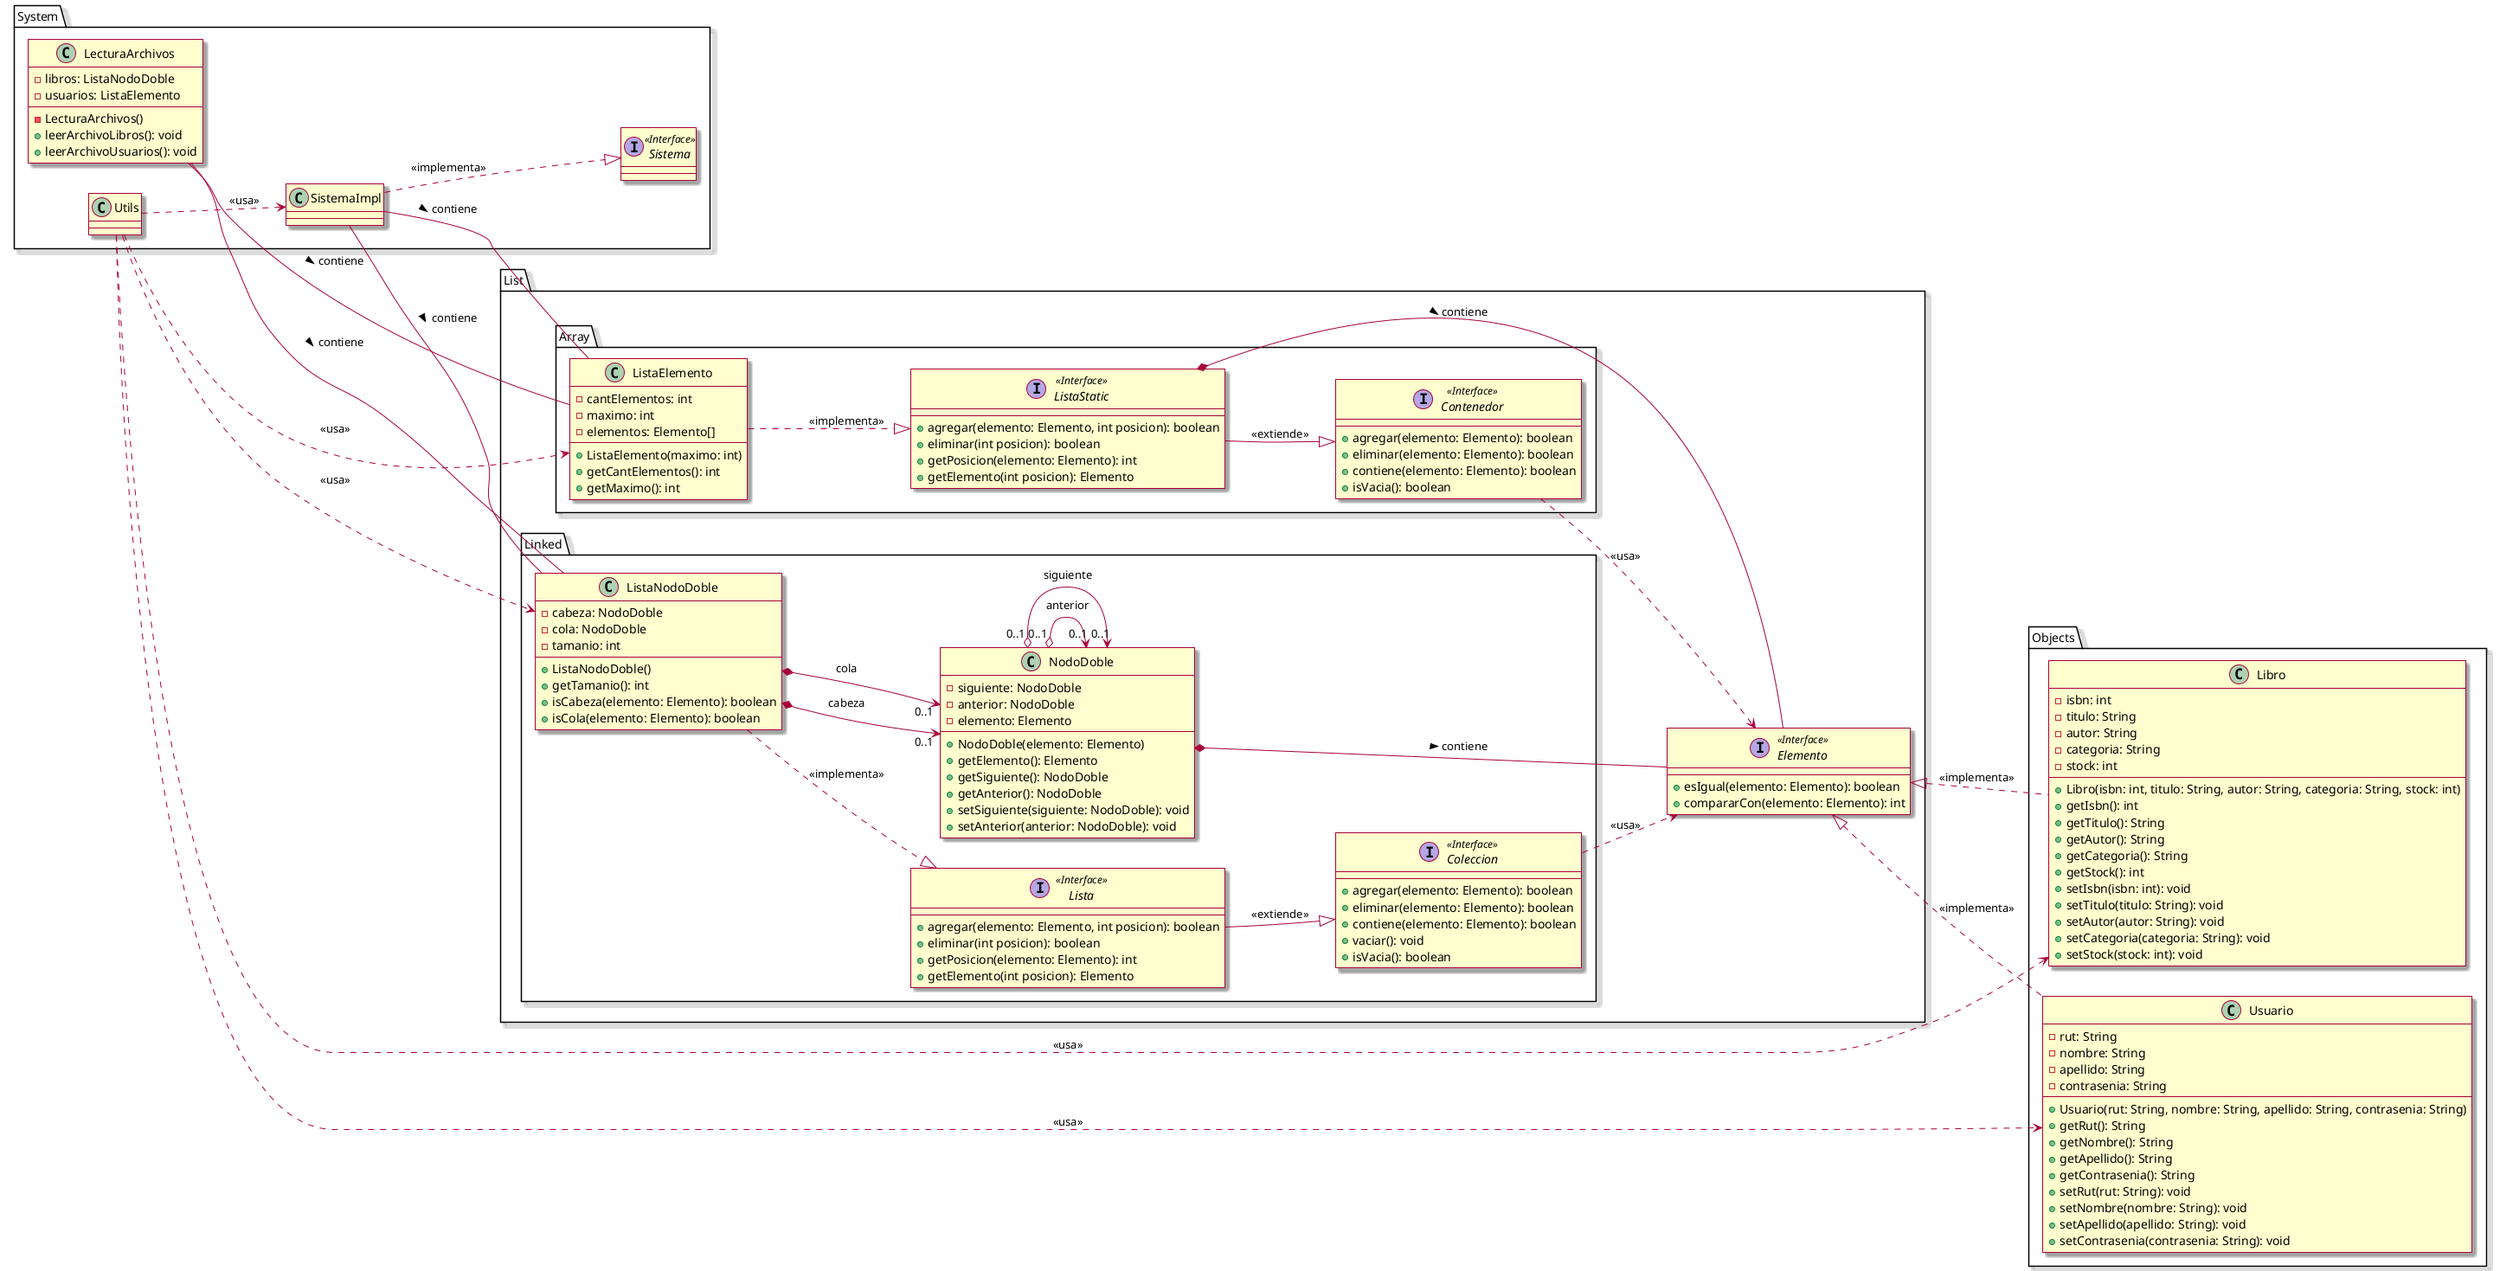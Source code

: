 @startuml
left to right direction
skin rose

package List{
    package Array{
        interface Contenedor <<Interface>>{
            +agregar(elemento: Elemento): boolean
            +eliminar(elemento: Elemento): boolean
            +contiene(elemento: Elemento): boolean
            +isVacia(): boolean
        }

        interface ListaStatic <<Interface>>{
            +agregar(elemento: Elemento, int posicion): boolean
            +eliminar(int posicion): boolean
            +getPosicion(elemento: Elemento): int
            +getElemento(int posicion): Elemento
        }

        Class ListaElemento{
            -cantElementos: int
            -maximo: int
            -elementos: Elemento[]

            +ListaElemento(maximo: int)
            +getCantElementos(): int
            +getMaximo(): int
        }
    }

    package Linked{
        interface Coleccion <<Interface>>{
            +agregar(elemento: Elemento): boolean
            +eliminar(elemento: Elemento): boolean
            +contiene(elemento: Elemento): boolean
            +vaciar(): void
            +isVacia(): boolean
        }

        interface Lista <<Interface>>{
            +agregar(elemento: Elemento, int posicion): boolean
            +eliminar(int posicion): boolean
            +getPosicion(elemento: Elemento): int
            +getElemento(int posicion): Elemento
        }

        Class NodoDoble{
            -siguiente: NodoDoble
            -anterior: NodoDoble
            -elemento: Elemento

            +NodoDoble(elemento: Elemento)
            +getElemento(): Elemento
            +getSiguiente(): NodoDoble
            +getAnterior(): NodoDoble
            +setSiguiente(siguiente: NodoDoble): void
            +setAnterior(anterior: NodoDoble): void
        }

        Class ListaNodoDoble{
            -cabeza: NodoDoble
            -cola: NodoDoble
            -tamanio: int

            +ListaNodoDoble()
            +getTamanio(): int
            +isCabeza(elemento: Elemento): boolean
            +isCola(elemento: Elemento): boolean
        }
    }

    interface Elemento <<Interface>>{
        +esIgual(elemento: Elemento): boolean
        +compararCon(elemento: Elemento): int
    }
}

package Objects{
    Class Libro{
        -isbn: int
        -titulo: String
        -autor: String
        -categoria: String
        -stock: int

        +Libro(isbn: int, titulo: String, autor: String, categoria: String, stock: int)
        +getIsbn(): int
        +getTitulo(): String
        +getAutor(): String
        +getCategoria(): String
        +getStock(): int
        +setIsbn(isbn: int): void
        +setTitulo(titulo: String): void
        +setAutor(autor: String): void
        +setCategoria(categoria: String): void
        +setStock(stock: int): void
    }

    Class Usuario{
        -rut: String
        -nombre: String
        -apellido: String
        -contrasenia: String

        +Usuario(rut: String, nombre: String, apellido: String, contrasenia: String)
        +getRut(): String
        +getNombre(): String
        +getApellido(): String
        +getContrasenia(): String
        +setRut(rut: String): void
        +setNombre(nombre: String): void
        +setApellido(apellido: String): void
        +setContrasenia(contrasenia: String): void
    }
}

package System{
    Class LecturaArchivos{
        -libros: ListaNodoDoble
        -usuarios: ListaElemento

        -LecturaArchivos()
        +leerArchivoLibros(): void
        +leerArchivoUsuarios(): void
    }

    interface Sistema <<Interface>>{}
    Class SistemaImpl{}
    Class Utils{}
}

Elemento ^.. Libro: <<implementa>>
Elemento ^.. Usuario: <<implementa>>
Coleccion ..> Elemento: <<usa>>
Contenedor ..> Elemento: <<usa>>
Lista --^ Coleccion: <<extiende>>
ListaStatic --^ Contenedor: <<extiende>>
ListaStatic *-- Elemento: contiene >
ListaElemento ..^ ListaStatic: <<implementa>>
ListaNodoDoble ..^ Lista: <<implementa>>
NodoDoble *-- Elemento: contiene >
NodoDoble"0..1" o--> "0..1"NodoDoble: anterior
NodoDoble"0..1" o--> "0..1"NodoDoble: siguiente
ListaNodoDoble *--> "0..1"NodoDoble: cabeza
ListaNodoDoble *--> "0..1"NodoDoble: cola
SistemaImpl -- ListaNodoDoble: contiene >
LecturaArchivos -- ListaNodoDoble: contiene >
SistemaImpl -- ListaElemento: contiene >
LecturaArchivos -- ListaElemento: contiene >
SistemaImpl ..^ Sistema: <<implementa>>
Utils ..> SistemaImpl: <<usa>>
Utils ..> Libro: <<usa>>
Utils ..> Usuario: <<usa>>
Utils ..> ListaElemento: <<usa>>
Utils ..> ListaNodoDoble: <<usa>>
@enduml
